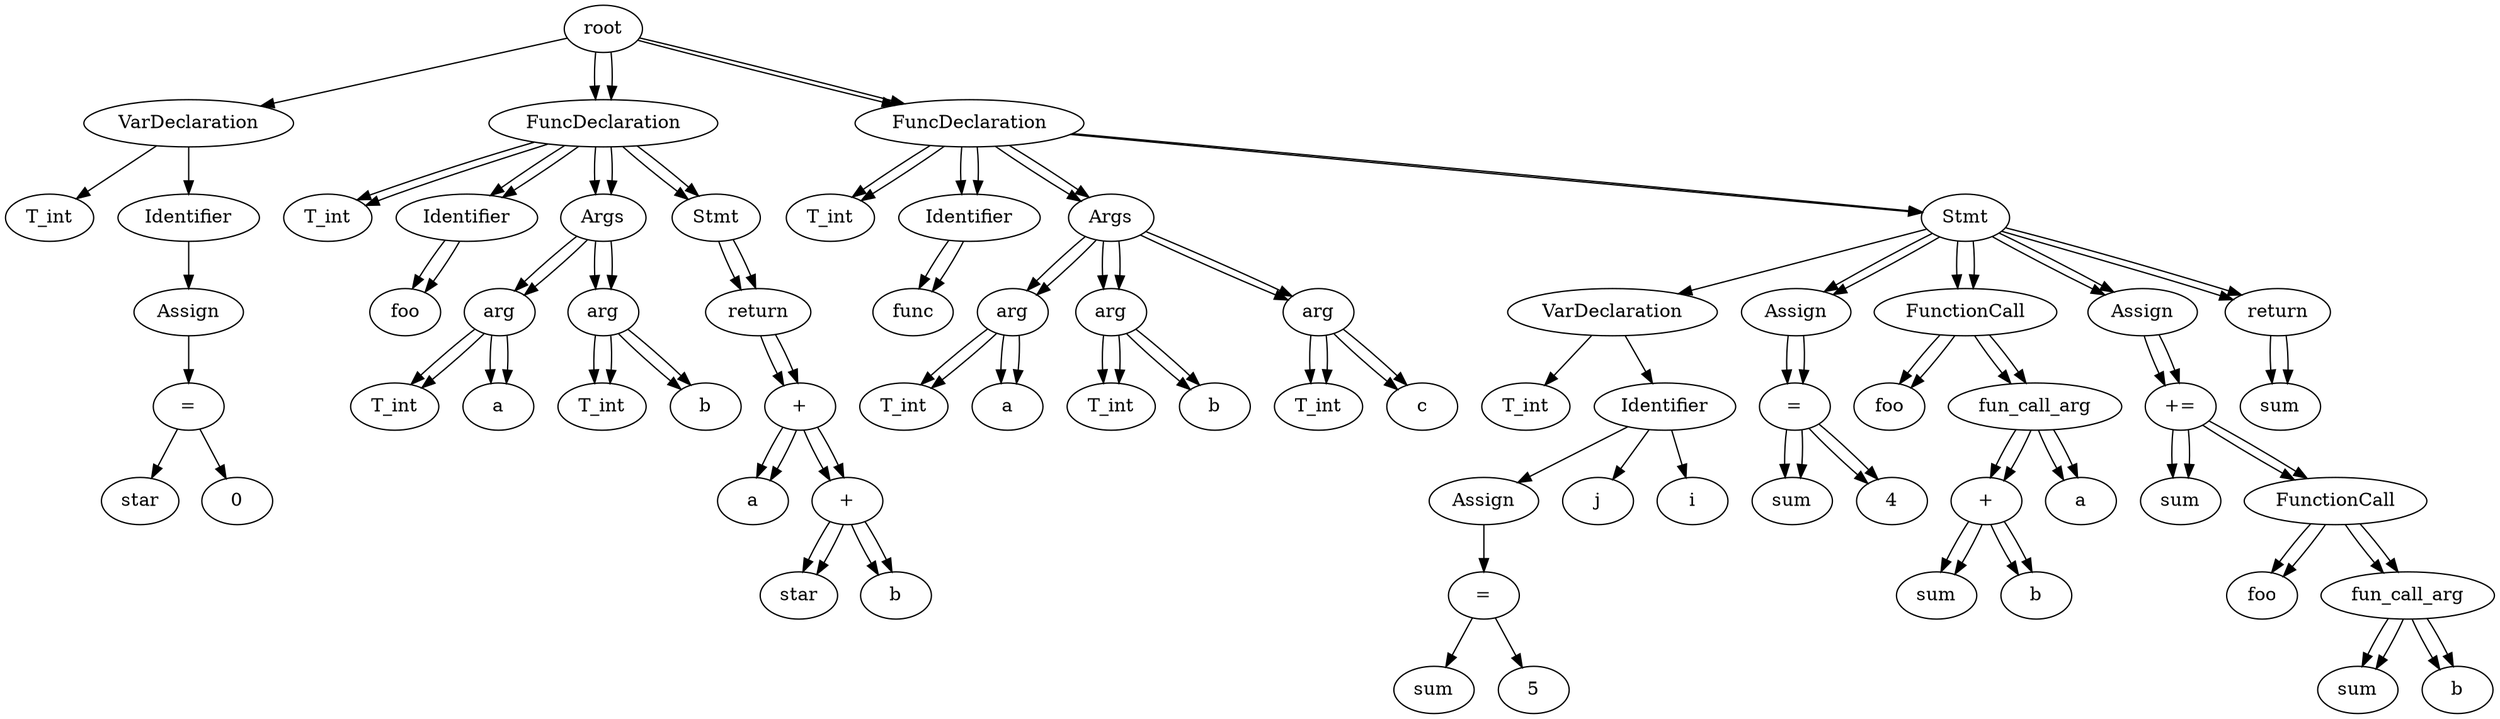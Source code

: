 // root
digraph {
	None [label=root]
	0 [label=VarDeclaration]
	None -> 0
	1 [label=T_int]
	0 -> 1
	2 [label=Identifier]
	0 -> 2
	3 [label=Assign]
	2 -> 3
	5 [label="="]
	3 -> 5
	4 [label=star]
	5 -> 4
	6 [label=0]
	5 -> 6
	7 [label=FuncDeclaration]
	None -> 7
	8 [label=T_int]
	7 -> 8
	9 [label=Identifier]
	7 -> 9
	10 [label=foo]
	9 -> 10
	11 [label=Args]
	7 -> 11
	12 [label=arg]
	11 -> 12
	13 [label=T_int]
	12 -> 13
	14 [label=a]
	12 -> 14
	15 [label=arg]
	11 -> 15
	16 [label=T_int]
	15 -> 16
	17 [label=b]
	15 -> 17
	18 [label=Stmt]
	7 -> 18
	19 [label=return]
	18 -> 19
	21 [label="+"]
	19 -> 21
	20 [label=a]
	21 -> 20
	23 [label="+"]
	21 -> 23
	22 [label=star]
	23 -> 22
	24 [label=b]
	23 -> 24
	25 [label=FuncDeclaration]
	None -> 25
	26 [label=T_int]
	25 -> 26
	27 [label=Identifier]
	25 -> 27
	28 [label=func]
	27 -> 28
	29 [label=Args]
	25 -> 29
	30 [label=arg]
	29 -> 30
	31 [label=T_int]
	30 -> 31
	32 [label=a]
	30 -> 32
	33 [label=arg]
	29 -> 33
	34 [label=T_int]
	33 -> 34
	35 [label=b]
	33 -> 35
	36 [label=arg]
	29 -> 36
	37 [label=T_int]
	36 -> 37
	38 [label=c]
	36 -> 38
	39 [label=Stmt]
	25 -> 39
	40 [label=VarDeclaration]
	39 -> 40
	41 [label=T_int]
	40 -> 41
	42 [label=Identifier]
	40 -> 42
	43 [label=Assign]
	42 -> 43
	45 [label="="]
	43 -> 45
	44 [label=sum]
	45 -> 44
	46 [label=5]
	45 -> 46
	47 [label=j]
	42 -> 47
	48 [label=i]
	42 -> 48
	49 [label=Assign]
	39 -> 49
	51 [label="="]
	49 -> 51
	50 [label=sum]
	51 -> 50
	52 [label=4]
	51 -> 52
	53 [label=FunctionCall]
	39 -> 53
	54 [label=foo]
	53 -> 54
	55 [label=fun_call_arg]
	53 -> 55
	57 [label="+"]
	55 -> 57
	56 [label=sum]
	57 -> 56
	58 [label=b]
	57 -> 58
	59 [label=a]
	55 -> 59
	60 [label=Assign]
	39 -> 60
	62 [label="+="]
	60 -> 62
	61 [label=sum]
	62 -> 61
	63 [label=FunctionCall]
	62 -> 63
	64 [label=foo]
	63 -> 64
	65 [label=fun_call_arg]
	63 -> 65
	66 [label=sum]
	65 -> 66
	67 [label=b]
	65 -> 67
	68 [label=return]
	39 -> 68
	69 [label=sum]
	68 -> 69
	None [label=root]
	7 [label=FuncDeclaration]
	None -> 7
	8 [label=T_int]
	7 -> 8
	9 [label=Identifier]
	7 -> 9
	10 [label=foo]
	9 -> 10
	11 [label=Args]
	7 -> 11
	12 [label=arg]
	11 -> 12
	13 [label=T_int]
	12 -> 13
	14 [label=a]
	12 -> 14
	15 [label=arg]
	11 -> 15
	16 [label=T_int]
	15 -> 16
	17 [label=b]
	15 -> 17
	18 [label=Stmt]
	7 -> 18
	19 [label=return]
	18 -> 19
	21 [label="+"]
	19 -> 21
	20 [label=a]
	21 -> 20
	23 [label="+"]
	21 -> 23
	22 [label=star]
	23 -> 22
	24 [label=b]
	23 -> 24
	25 [label=FuncDeclaration]
	None -> 25
	26 [label=T_int]
	25 -> 26
	27 [label=Identifier]
	25 -> 27
	28 [label=func]
	27 -> 28
	29 [label=Args]
	25 -> 29
	30 [label=arg]
	29 -> 30
	31 [label=T_int]
	30 -> 31
	32 [label=a]
	30 -> 32
	33 [label=arg]
	29 -> 33
	34 [label=T_int]
	33 -> 34
	35 [label=b]
	33 -> 35
	36 [label=arg]
	29 -> 36
	37 [label=T_int]
	36 -> 37
	38 [label=c]
	36 -> 38
	39 [label=Stmt]
	25 -> 39
	49 [label=Assign]
	39 -> 49
	51 [label="="]
	49 -> 51
	50 [label=sum]
	51 -> 50
	52 [label=4]
	51 -> 52
	53 [label=FunctionCall]
	39 -> 53
	54 [label=foo]
	53 -> 54
	55 [label=fun_call_arg]
	53 -> 55
	57 [label="+"]
	55 -> 57
	56 [label=sum]
	57 -> 56
	58 [label=b]
	57 -> 58
	59 [label=a]
	55 -> 59
	60 [label=Assign]
	39 -> 60
	62 [label="+="]
	60 -> 62
	61 [label=sum]
	62 -> 61
	63 [label=FunctionCall]
	62 -> 63
	64 [label=foo]
	63 -> 64
	65 [label=fun_call_arg]
	63 -> 65
	66 [label=sum]
	65 -> 66
	67 [label=b]
	65 -> 67
	68 [label=return]
	39 -> 68
	69 [label=sum]
	68 -> 69
}
